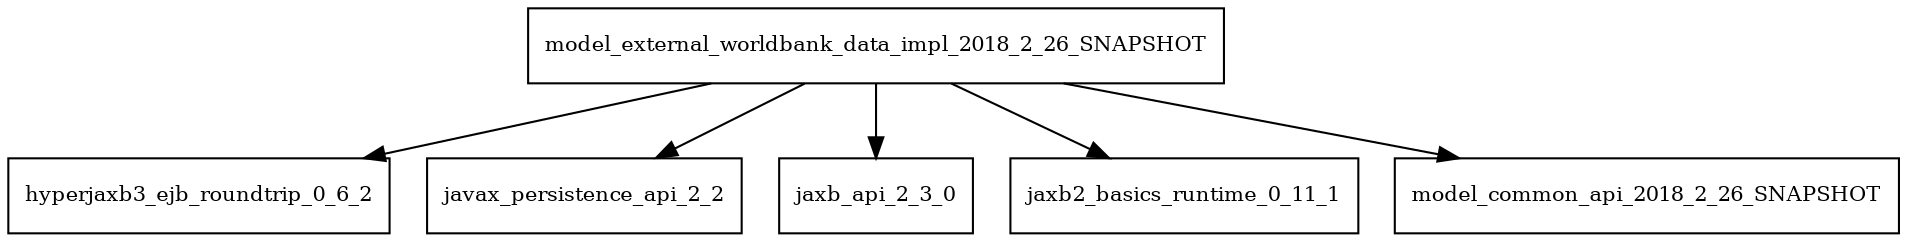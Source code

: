 digraph model_external_worldbank_data_impl_2018_2_26_SNAPSHOT_dependencies {
  node [shape = box, fontsize=10.0];
  model_external_worldbank_data_impl_2018_2_26_SNAPSHOT -> hyperjaxb3_ejb_roundtrip_0_6_2;
  model_external_worldbank_data_impl_2018_2_26_SNAPSHOT -> javax_persistence_api_2_2;
  model_external_worldbank_data_impl_2018_2_26_SNAPSHOT -> jaxb_api_2_3_0;
  model_external_worldbank_data_impl_2018_2_26_SNAPSHOT -> jaxb2_basics_runtime_0_11_1;
  model_external_worldbank_data_impl_2018_2_26_SNAPSHOT -> model_common_api_2018_2_26_SNAPSHOT;
}
